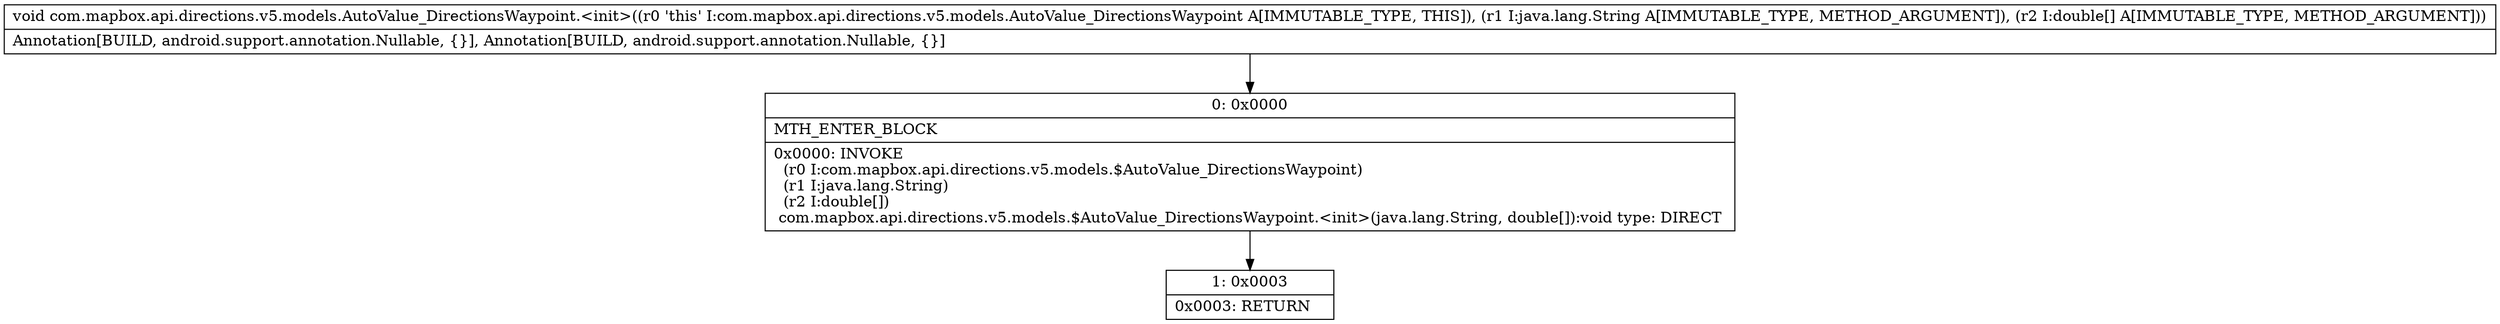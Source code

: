 digraph "CFG forcom.mapbox.api.directions.v5.models.AutoValue_DirectionsWaypoint.\<init\>(Ljava\/lang\/String;[D)V" {
Node_0 [shape=record,label="{0\:\ 0x0000|MTH_ENTER_BLOCK\l|0x0000: INVOKE  \l  (r0 I:com.mapbox.api.directions.v5.models.$AutoValue_DirectionsWaypoint)\l  (r1 I:java.lang.String)\l  (r2 I:double[])\l com.mapbox.api.directions.v5.models.$AutoValue_DirectionsWaypoint.\<init\>(java.lang.String, double[]):void type: DIRECT \l}"];
Node_1 [shape=record,label="{1\:\ 0x0003|0x0003: RETURN   \l}"];
MethodNode[shape=record,label="{void com.mapbox.api.directions.v5.models.AutoValue_DirectionsWaypoint.\<init\>((r0 'this' I:com.mapbox.api.directions.v5.models.AutoValue_DirectionsWaypoint A[IMMUTABLE_TYPE, THIS]), (r1 I:java.lang.String A[IMMUTABLE_TYPE, METHOD_ARGUMENT]), (r2 I:double[] A[IMMUTABLE_TYPE, METHOD_ARGUMENT]))  | Annotation[BUILD, android.support.annotation.Nullable, \{\}], Annotation[BUILD, android.support.annotation.Nullable, \{\}]\l}"];
MethodNode -> Node_0;
Node_0 -> Node_1;
}

